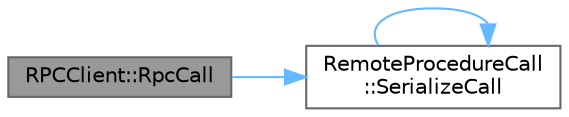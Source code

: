 digraph "RPCClient::RpcCall"
{
 // LATEX_PDF_SIZE
  bgcolor="transparent";
  edge [fontname=Helvetica,fontsize=10,labelfontname=Helvetica,labelfontsize=10];
  node [fontname=Helvetica,fontsize=10,shape=box,height=0.2,width=0.4];
  rankdir="LR";
  Node1 [id="Node000001",label="RPCClient::RpcCall",height=0.2,width=0.4,color="gray40", fillcolor="grey60", style="filled", fontcolor="black",tooltip="see RemoteProcedureCall::SerializedCall ..."];
  Node1 -> Node2 [id="edge1_Node000001_Node000002",color="steelblue1",style="solid",tooltip=" "];
  Node2 [id="Node000002",label="RemoteProcedureCall\l::SerializeCall",height=0.2,width=0.4,color="grey40", fillcolor="white", style="filled",URL="$class_remote_procedure_call.html#abe6e19d2238cb6688bc5577dc32dbb53",tooltip="Serializes the given function call and sends the resulting byte stream over the associated link."];
  Node2 -> Node2 [id="edge2_Node000002_Node000002",color="steelblue1",style="solid",tooltip=" "];
}
